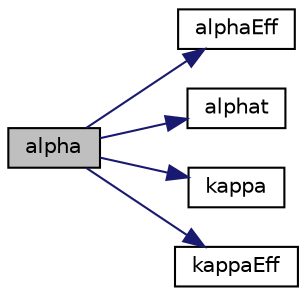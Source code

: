 digraph "alpha"
{
  bgcolor="transparent";
  edge [fontname="Helvetica",fontsize="10",labelfontname="Helvetica",labelfontsize="10"];
  node [fontname="Helvetica",fontsize="10",shape=record];
  rankdir="LR";
  Node1 [label="alpha",height=0.2,width=0.4,color="black", fillcolor="grey75", style="filled", fontcolor="black"];
  Node1 -> Node2 [color="midnightblue",fontsize="10",style="solid",fontname="Helvetica"];
  Node2 [label="alphaEff",height=0.2,width=0.4,color="black",URL="$a02592.html#a171cb0f850a20a839538e377e61c2445",tooltip="Return the effective turbulent thermal diffusivity for enthalpy. "];
  Node1 -> Node3 [color="midnightblue",fontsize="10",style="solid",fontname="Helvetica"];
  Node3 [label="alphat",height=0.2,width=0.4,color="black",URL="$a02592.html#a7f42aec36d17a5c4caa949c522bd080a",tooltip="Return the turbulent thermal diffusivity for enthalpy [kg/m/s]. "];
  Node1 -> Node4 [color="midnightblue",fontsize="10",style="solid",fontname="Helvetica"];
  Node4 [label="kappa",height=0.2,width=0.4,color="black",URL="$a02592.html#a43c3ebabae8215e47164de905d3086c8",tooltip="Return the thermal diffusivity for temperature [J/m/s/K]. "];
  Node1 -> Node5 [color="midnightblue",fontsize="10",style="solid",fontname="Helvetica"];
  Node5 [label="kappaEff",height=0.2,width=0.4,color="black",URL="$a02592.html#a5c1d285eef8291bb0ec17a11e0d91aea",tooltip="Return the effective turbulent thermal diffusivity for temperature. "];
}
